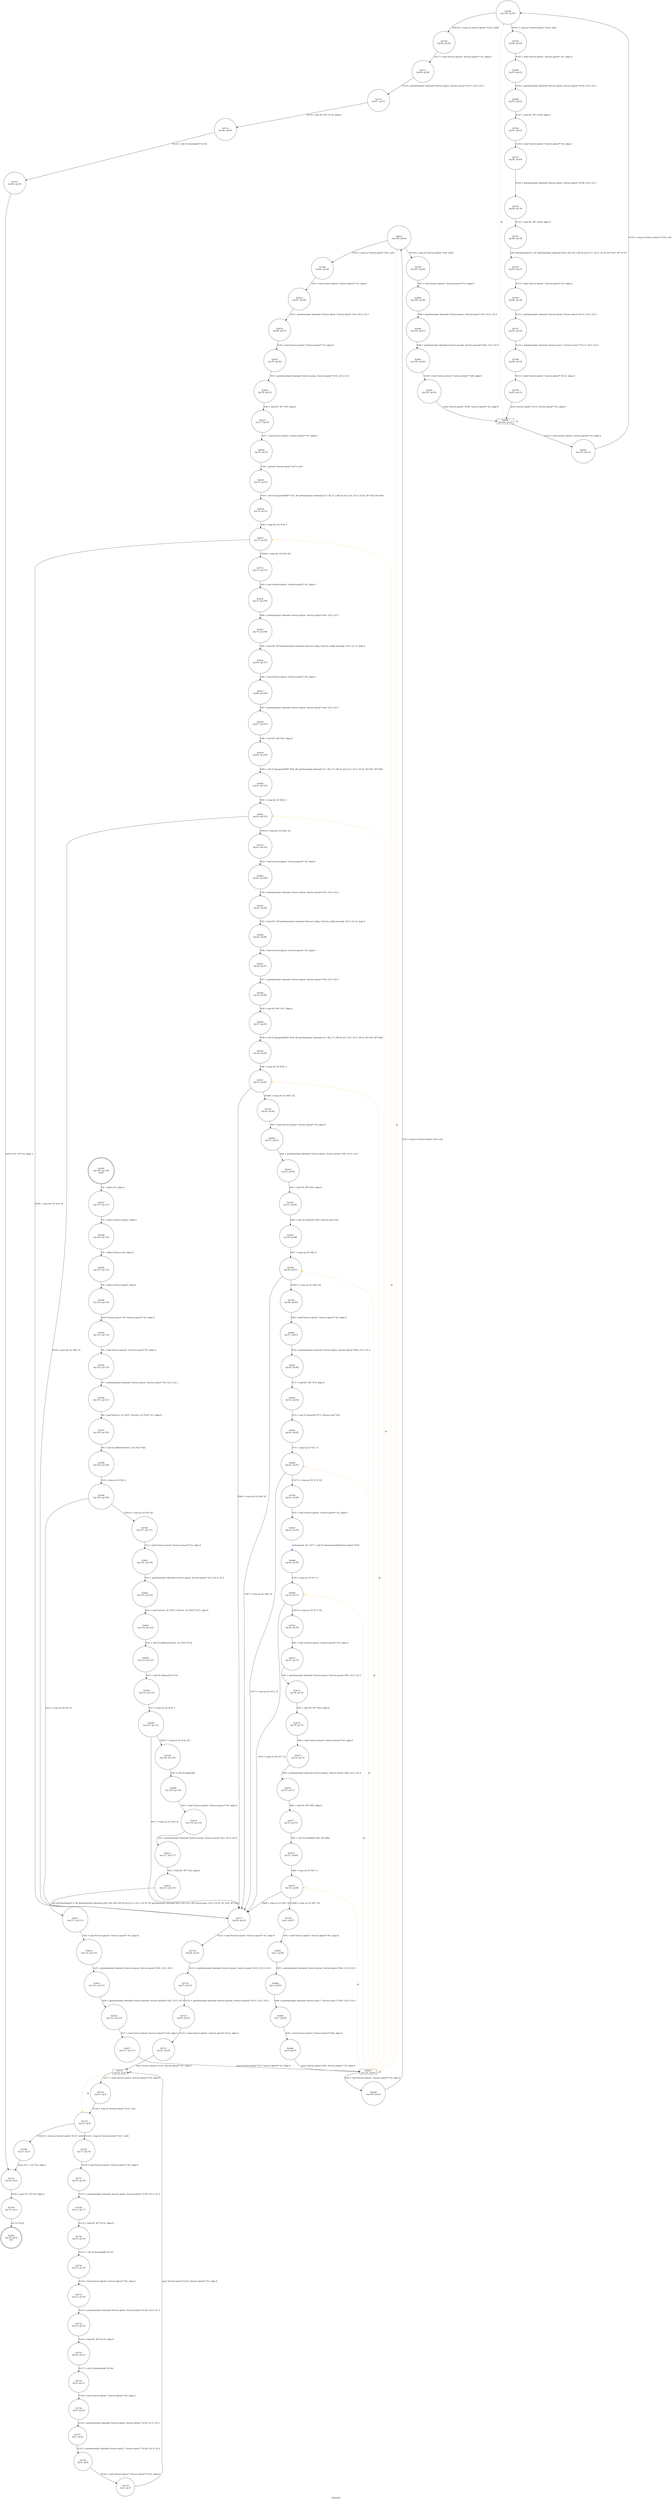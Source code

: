 digraph linkspool {
label="linkspool"
3584 [label="N3584\n(rp:18, ep:0)\nexit", shape="doublecircle"]
3585 [label="N3585\n(rp:138, ep:138)\nentry", shape="doublecircle"]
3585 -> 3587 [label="%2 = alloca i32, align 4"]
3587 [label="N3587\n(rp:137, ep:137)", shape="circle"]
3587 -> 3588 [label="%3 = alloca %struct.queue*, align 8"]
3588 [label="N3588\n(rp:136, ep:136)", shape="circle"]
3588 -> 3589 [label="%4 = alloca %struct.stat, align 8"]
3589 [label="N3589\n(rp:135, ep:135)", shape="circle"]
3589 -> 3590 [label="%5 = alloca %struct.qitem*, align 8"]
3590 [label="N3590\n(rp:134, ep:134)", shape="circle"]
3590 -> 3594 [label="store %struct.queue* %0, %struct.queue** %3, align 8"]
3594 [label="N3594\n(rp:133, ep:133)", shape="circle"]
3594 -> 3595 [label="%6 = load %struct.queue*, %struct.queue** %3, align 8"]
3595 [label="N3595\n(rp:132, ep:132)", shape="circle"]
3595 -> 3596 [label="%7 = getelementptr inbounds %struct.queue, %struct.queue* %6, i32 0, i32 2"]
3596 [label="N3596\n(rp:131, ep:131)", shape="circle"]
3596 -> 3597 [label="%8 = load %struct._IO_FILE*, %struct._IO_FILE** %7, align 8"]
3597 [label="N3597\n(rp:130, ep:130)", shape="circle"]
3597 -> 3598 [label="%9 = call i32 @fflush(%struct._IO_FILE* %8)"]
3598 [label="N3598\n(rp:129, ep:129)", shape="circle"]
3598 -> 3599 [label="%10 = icmp ne i32 %9, 0"]
3599 [label="N3599\n(rp:128, ep:128)", shape="circle"]
3599 -> 3746 [label="[!(%10 = icmp ne i32 %9, 0)]"]
3599 -> 3717 [label="[%10 = icmp ne i32 %9, 0]"]
3601 [label="N3601\n(rp:126, ep:126)", shape="circle"]
3601 -> 3602 [label="%13 = getelementptr inbounds %struct.queue, %struct.queue* %12, i32 0, i32 2"]
3602 [label="N3602\n(rp:125, ep:125)", shape="circle"]
3602 -> 3603 [label="%14 = load %struct._IO_FILE*, %struct._IO_FILE** %13, align 8"]
3603 [label="N3603\n(rp:124, ep:124)", shape="circle"]
3603 -> 3604 [label="%15 = call i32 @fileno(%struct._IO_FILE* %14)"]
3604 [label="N3604\n(rp:123, ep:123)", shape="circle"]
3604 -> 3605 [label="%16 = call i32 @fsync(i32 %15)"]
3605 [label="N3605\n(rp:122, ep:122)", shape="circle"]
3605 -> 3606 [label="%17 = icmp ne i32 %16, 0"]
3606 [label="N3606\n(rp:121, ep:121)", shape="circle"]
3606 -> 3748 [label="[!(%17 = icmp ne i32 %16, 0)]"]
3606 -> 3717 [label="[%17 = icmp ne i32 %16, 0]"]
3609 [label="N3609\n(rp:119, ep:119)", shape="circle"]
3609 -> 3610 [label="%21 = load %struct.queue*, %struct.queue** %3, align 8"]
3610 [label="N3610\n(rp:118, ep:118)", shape="circle"]
3610 -> 3611 [label="%22 = getelementptr inbounds %struct.queue, %struct.queue* %21, i32 0, i32 4"]
3611 [label="N3611\n(rp:117, ep:117)", shape="circle"]
3611 -> 3612 [label="%23 = load i8*, i8** %22, align 8"]
3612 [label="N3612\n(rp:116, ep:116)", shape="circle"]
3612 -> 3613 [label="call void @syslog(i32 6, i8* getelementptr inbounds ([48 x i8], [48 x i8]* @.str.4.213, i32 0, i32 0), i8* getelementptr inbounds ([50 x i8], [50 x i8]* @username, i32 0, i32 0), i32 %20, i8* %23)"]
3613 [label="N3613\n(rp:115, ep:115)", shape="circle"]
3613 -> 3614 [label="%24 = load %struct.queue*, %struct.queue** %3, align 8"]
3614 [label="N3614\n(rp:114, ep:114)", shape="circle"]
3614 -> 3615 [label="%25 = getelementptr inbounds %struct.queue, %struct.queue* %24, i32 0, i32 0"]
3615 [label="N3615\n(rp:113, ep:113)", shape="circle"]
3615 -> 3616 [label="%26 = getelementptr inbounds %struct.queueh, %struct.queueh* %25, i32 0, i32 0"]
3616 [label="N3616\n(rp:112, ep:112)", shape="circle"]
3616 -> 3617 [label="%27 = load %struct.qitem*, %struct.qitem** %26, align 8"]
3617 [label="N3617\n(rp:111, ep:111)", shape="circle"]
3617 -> 3619 [label="store %struct.qitem* %27, %struct.qitem** %5, align 8"]
3619 [label="N3619\n(rp:110, ep:62)", shape="box"]
3619 -> 3620 [label="%29 = load %struct.qitem*, %struct.qitem** %5, align 8"]
3619 -> 3619 [label="@", style="dashed", color="orange"]
3619 -> 3664 [label="@", style="dashed", color="orange"]
3619 -> 3651 [label="@", style="dashed", color="orange"]
3619 -> 3621 [label="@", style="dashed", color="orange"]
3619 -> 3669 [label="@", style="dashed", color="orange"]
3619 -> 3641 [label="@", style="dashed", color="orange"]
3619 -> 3658 [label="@", style="dashed", color="orange"]
3619 -> 3631 [label="@", style="dashed", color="orange"]
3619 -> 3679 [label="@", style="dashed", color="orange"]
3620 [label="N3620\n(rp:109, ep:61)", shape="circle"]
3620 -> 3621 [label="%30 = icmp ne %struct.qitem* %29, null"]
3621 [label="N3621\n(rp:108, ep:60)", shape="circle"]
3621 -> 3749 [label="[%30 = icmp ne %struct.qitem* %29, null]"]
3621 -> 3750 [label="[!(%30 = icmp ne %struct.qitem* %29, null)]"]
3623 [label="N3623\n(rp:81, ep:58)", shape="circle"]
3623 -> 3624 [label="%33 = getelementptr inbounds %struct.qitem, %struct.qitem* %32, i32 0, i32 5"]
3624 [label="N3624\n(rp:80, ep:57)", shape="circle"]
3624 -> 3625 [label="%34 = load %struct.queue*, %struct.queue** %3, align 8"]
3625 [label="N3625\n(rp:79, ep:56)", shape="circle"]
3625 -> 3626 [label="%35 = getelementptr inbounds %struct.queue, %struct.queue* %34, i32 0, i32 1"]
3626 [label="N3626\n(rp:78, ep:55)", shape="circle"]
3626 -> 3627 [label="%36 = load i8*, i8** %35, align 8"]
3627 [label="N3627\n(rp:77, ep:54)", shape="circle"]
3627 -> 3628 [label="%37 = load %struct.qitem*, %struct.qitem** %5, align 8"]
3628 [label="N3628\n(rp:76, ep:53)", shape="circle"]
3628 -> 3629 [label="%38 = ptrtoint %struct.qitem* %37 to i64"]
3629 [label="N3629\n(rp:75, ep:52)", shape="circle"]
3629 -> 3630 [label="%39 = call i32 @asprintf(i8** %33, i8* getelementptr inbounds ([7 x i8], [7 x i8]* @.str.5.214, i32 0, i32 0), i8* %36, i64 %38)"]
3630 [label="N3630\n(rp:74, ep:51)", shape="circle"]
3630 -> 3631 [label="%40 = icmp sle i32 %39, 0"]
3631 [label="N3631\n(rp:73, ep:50)", shape="circle"]
3631 -> 3752 [label="[!(%40 = icmp sle i32 %39, 0)]"]
3631 -> 3717 [label="[%40 = icmp sle i32 %39, 0]"]
3634 [label="N3634\n(rp:71, ep:109)", shape="circle"]
3634 -> 3635 [label="%44 = getelementptr inbounds %struct.qitem, %struct.qitem* %43, i32 0, i32 3"]
3635 [label="N3635\n(rp:70, ep:108)", shape="circle"]
3635 -> 3636 [label="%45 = load i8*, i8** getelementptr inbounds (%struct.config, %struct.config* @config, i32 0, i32 3), align 8"]
3636 [label="N3636\n(rp:69, ep:107)", shape="circle"]
3636 -> 3637 [label="%46 = load %struct.qitem*, %struct.qitem** %5, align 8"]
3637 [label="N3637\n(rp:68, ep:106)", shape="circle"]
3637 -> 3638 [label="%47 = getelementptr inbounds %struct.qitem, %struct.qitem* %46, i32 0, i32 5"]
3638 [label="N3638\n(rp:67, ep:105)", shape="circle"]
3638 -> 3639 [label="%48 = load i8*, i8** %47, align 8"]
3639 [label="N3639\n(rp:66, ep:104)", shape="circle"]
3639 -> 3640 [label="%49 = call i32 @asprintf(i8** %44, i8* getelementptr inbounds ([7 x i8], [7 x i8]* @.str.6.215, i32 0, i32 0), i8* %45, i8* %48)"]
3640 [label="N3640\n(rp:65, ep:103)", shape="circle"]
3640 -> 3641 [label="%50 = icmp sle i32 %49, 0"]
3641 [label="N3641\n(rp:64, ep:102)", shape="circle"]
3641 -> 3754 [label="[!(%50 = icmp sle i32 %49, 0)]"]
3641 -> 3717 [label="[%50 = icmp sle i32 %49, 0]"]
3644 [label="N3644\n(rp:62, ep:100)", shape="circle"]
3644 -> 3645 [label="%54 = getelementptr inbounds %struct.qitem, %struct.qitem* %53, i32 0, i32 4"]
3645 [label="N3645\n(rp:61, ep:99)", shape="circle"]
3645 -> 3646 [label="%55 = load i8*, i8** getelementptr inbounds (%struct.config, %struct.config* @config, i32 0, i32 3), align 8"]
3646 [label="N3646\n(rp:60, ep:98)", shape="circle"]
3646 -> 3647 [label="%56 = load %struct.qitem*, %struct.qitem** %5, align 8"]
3647 [label="N3647\n(rp:59, ep:97)", shape="circle"]
3647 -> 3648 [label="%57 = getelementptr inbounds %struct.qitem, %struct.qitem* %56, i32 0, i32 5"]
3648 [label="N3648\n(rp:58, ep:96)", shape="circle"]
3648 -> 3649 [label="%58 = load i8*, i8** %57, align 8"]
3649 [label="N3649\n(rp:57, ep:95)", shape="circle"]
3649 -> 3650 [label="%59 = call i32 @asprintf(i8** %54, i8* getelementptr inbounds ([7 x i8], [7 x i8]* @.str.7.216, i32 0, i32 0), i8* %55, i8* %58)"]
3650 [label="N3650\n(rp:56, ep:94)", shape="circle"]
3650 -> 3651 [label="%60 = icmp sle i32 %59, 0"]
3651 [label="N3651\n(rp:55, ep:93)", shape="circle"]
3651 -> 3756 [label="[!(%60 = icmp sle i32 %59, 0)]"]
3651 -> 3717 [label="[%60 = icmp sle i32 %59, 0]"]
3654 [label="N3654\n(rp:53, ep:91)", shape="circle"]
3654 -> 3655 [label="%64 = getelementptr inbounds %struct.qitem, %struct.qitem* %63, i32 0, i32 3"]
3655 [label="N3655\n(rp:52, ep:90)", shape="circle"]
3655 -> 3656 [label="%65 = load i8*, i8** %64, align 8"]
3656 [label="N3656\n(rp:51, ep:89)", shape="circle"]
3656 -> 3657 [label="%66 = call i32 @stat(i8* %65, %struct.stat* %4)"]
3657 [label="N3657\n(rp:50, ep:88)", shape="circle"]
3657 -> 3658 [label="%67 = icmp eq i32 %66, 0"]
3658 [label="N3658\n(rp:49, ep:87)", shape="circle"]
3658 -> 3758 [label="[!(%67 = icmp eq i32 %66, 0)]"]
3658 -> 3717 [label="[%67 = icmp eq i32 %66, 0]"]
3660 [label="N3660\n(rp:47, ep:85)", shape="circle"]
3660 -> 3661 [label="%70 = getelementptr inbounds %struct.qitem, %struct.qitem* %69, i32 0, i32 4"]
3661 [label="N3661\n(rp:46, ep:84)", shape="circle"]
3661 -> 3662 [label="%71 = load i8*, i8** %70, align 8"]
3662 [label="N3662\n(rp:45, ep:83)", shape="circle"]
3662 -> 3663 [label="%72 = call i32 @stat(i8* %71, %struct.stat* %4)"]
3663 [label="N3663\n(rp:44, ep:82)", shape="circle"]
3663 -> 3664 [label="%73 = icmp eq i32 %72, 0"]
3664 [label="N3664\n(rp:43, ep:81)", shape="circle"]
3664 -> 3760 [label="[!(%73 = icmp eq i32 %72, 0)]"]
3664 -> 3717 [label="[%73 = icmp eq i32 %72, 0]"]
3667 [label="N3667\n(rp:41, ep:79)", shape="circle"]
3667 -> 3668 [label="writequeuef --@-- %77 = call i32 @writequeuef(%struct.qitem* %76)", style="dashed", color="blue"]
3668 [label="N3668\n(rp:40, ep:78)", shape="circle"]
3668 -> 3669 [label="%78 = icmp ne i32 %77, 0"]
3669 [label="N3669\n(rp:39, ep:77)", shape="circle"]
3669 -> 3762 [label="[!(%78 = icmp ne i32 %77, 0)]"]
3669 -> 3717 [label="[%78 = icmp ne i32 %77, 0]"]
3672 [label="N3672\n(rp:37, ep:75)", shape="circle"]
3672 -> 3673 [label="%82 = getelementptr inbounds %struct.queue, %struct.queue* %81, i32 0, i32 3"]
3673 [label="N3673\n(rp:36, ep:74)", shape="circle"]
3673 -> 3674 [label="%83 = load i8*, i8** %82, align 8"]
3674 [label="N3674\n(rp:35, ep:73)", shape="circle"]
3674 -> 3675 [label="%84 = load %struct.qitem*, %struct.qitem** %5, align 8"]
3675 [label="N3675\n(rp:34, ep:72)", shape="circle"]
3675 -> 3676 [label="%85 = getelementptr inbounds %struct.qitem, %struct.qitem* %84, i32 0, i32 4"]
3676 [label="N3676\n(rp:33, ep:71)", shape="circle"]
3676 -> 3677 [label="%86 = load i8*, i8** %85, align 8"]
3677 [label="N3677\n(rp:32, ep:70)", shape="circle"]
3677 -> 3678 [label="%87 = call i32 @link(i8* %83, i8* %86)"]
3678 [label="N3678\n(rp:31, ep:69)", shape="circle"]
3678 -> 3679 [label="%88 = icmp ne i32 %87, 0"]
3679 [label="N3679\n(rp:30, ep:68)", shape="circle"]
3679 -> 3764 [label="[!(%88 = icmp ne i32 %87, 0)]"]
3679 -> 3717 [label="[%88 = icmp ne i32 %87, 0]"]
3683 [label="N3683\n(rp:3, ep:66)", shape="circle"]
3683 -> 3684 [label="%93 = getelementptr inbounds %struct.qitem, %struct.qitem* %92, i32 0, i32 0"]
3684 [label="N3684\n(rp:2, ep:65)", shape="circle"]
3684 -> 3685 [label="%94 = getelementptr inbounds %struct.anon.7, %struct.anon.7* %93, i32 0, i32 0"]
3685 [label="N3685\n(rp:1, ep:64)", shape="circle"]
3685 -> 3686 [label="%95 = load %struct.qitem*, %struct.qitem** %94, align 8"]
3686 [label="N3686\n(rp:0, ep:63)", shape="circle"]
3686 -> 3619 [label="store %struct.qitem* %95, %struct.qitem** %5, align 8"]
3689 [label="N3689\n(rp:106, ep:48)", shape="circle"]
3689 -> 3690 [label="%98 = getelementptr inbounds %struct.queue, %struct.queue* %97, i32 0, i32 0"]
3690 [label="N3690\n(rp:105, ep:47)", shape="circle"]
3690 -> 3691 [label="%99 = getelementptr inbounds %struct.queueh, %struct.queueh* %98, i32 0, i32 0"]
3691 [label="N3691\n(rp:104, ep:46)", shape="circle"]
3691 -> 3692 [label="%100 = load %struct.qitem*, %struct.qitem** %99, align 8"]
3692 [label="N3692\n(rp:103, ep:45)", shape="circle"]
3692 -> 3694 [label="store %struct.qitem* %100, %struct.qitem** %5, align 8"]
3694 [label="N3694\n(rp:102, ep:32)", shape="box"]
3694 -> 3695 [label="%102 = load %struct.qitem*, %struct.qitem** %5, align 8"]
3694 -> 3694 [label="@", style="dashed", color="orange"]
3694 -> 3696 [label="@", style="dashed", color="orange"]
3695 [label="N3695\n(rp:101, ep:31)", shape="circle"]
3695 -> 3696 [label="%103 = icmp ne %struct.qitem* %102, null"]
3696 [label="N3696\n(rp:100, ep:30)", shape="circle"]
3696 -> 3765 [label="[%103 = icmp ne %struct.qitem* %102, null]"]
3696 -> 3766 [label="[!(%103 = icmp ne %struct.qitem* %102, null)]"]
3698 [label="N3698\n(rp:93, ep:43)", shape="circle"]
3698 -> 3699 [label="%106 = getelementptr inbounds %struct.qitem, %struct.qitem* %105, i32 0, i32 2"]
3699 [label="N3699\n(rp:92, ep:42)", shape="circle"]
3699 -> 3700 [label="%107 = load i8*, i8** %106, align 8"]
3700 [label="N3700\n(rp:91, ep:41)", shape="circle"]
3700 -> 3701 [label="%108 = load %struct.qitem*, %struct.qitem** %5, align 8"]
3701 [label="N3701\n(rp:90, ep:40)", shape="circle"]
3701 -> 3702 [label="%109 = getelementptr inbounds %struct.qitem, %struct.qitem* %108, i32 0, i32 5"]
3702 [label="N3702\n(rp:89, ep:39)", shape="circle"]
3702 -> 3703 [label="%110 = load i8*, i8** %109, align 8"]
3703 [label="N3703\n(rp:88, ep:38)", shape="circle"]
3703 -> 3705 [label="call void @syslog(i32 6, i8* getelementptr inbounds ([26 x i8], [26 x i8]* @.str.8.217, i32 0, i32 0), i8* %107, i8* %110)"]
3705 [label="N3705\n(rp:87, ep:37)", shape="circle"]
3705 -> 3706 [label="%112 = load %struct.qitem*, %struct.qitem** %5, align 8"]
3706 [label="N3706\n(rp:86, ep:36)", shape="circle"]
3706 -> 3707 [label="%113 = getelementptr inbounds %struct.qitem, %struct.qitem* %112, i32 0, i32 0"]
3707 [label="N3707\n(rp:85, ep:35)", shape="circle"]
3707 -> 3708 [label="%114 = getelementptr inbounds %struct.anon.7, %struct.anon.7* %113, i32 0, i32 0"]
3708 [label="N3708\n(rp:84, ep:34)", shape="circle"]
3708 -> 3709 [label="%115 = load %struct.qitem*, %struct.qitem** %114, align 8"]
3709 [label="N3709\n(rp:83, ep:33)", shape="circle"]
3709 -> 3694 [label="store %struct.qitem* %115, %struct.qitem** %5, align 8"]
3712 [label="N3712\n(rp:98, ep:28)", shape="circle"]
3712 -> 3713 [label="%118 = getelementptr inbounds %struct.queue, %struct.queue* %117, i32 0, i32 3"]
3713 [label="N3713\n(rp:97, ep:27)", shape="circle"]
3713 -> 3714 [label="%119 = load i8*, i8** %118, align 8"]
3714 [label="N3714\n(rp:96, ep:26)", shape="circle"]
3714 -> 3715 [label="%120 = call i32 @unlink(i8* %119)"]
3715 [label="N3715\n(rp:95, ep:25)", shape="circle"]
3715 -> 3743 [label="store i32 0, i32* %2, align 4"]
3717 [label="N3717\n(rp:29, ep:24)", shape="circle"]
3717 -> 3718 [label="%122 = load %struct.queue*, %struct.queue** %3, align 8"]
3718 [label="N3718\n(rp:28, ep:23)", shape="circle"]
3718 -> 3719 [label="%123 = getelementptr inbounds %struct.queue, %struct.queue* %122, i32 0, i32 0"]
3719 [label="N3719\n(rp:27, ep:22)", shape="circle"]
3719 -> 3720 [label="%124 = getelementptr inbounds %struct.queueh, %struct.queueh* %123, i32 0, i32 0"]
3720 [label="N3720\n(rp:26, ep:21)", shape="circle"]
3720 -> 3721 [label="%125 = load %struct.qitem*, %struct.qitem** %124, align 8"]
3721 [label="N3721\n(rp:25, ep:20)", shape="circle"]
3721 -> 3723 [label="store %struct.qitem* %125, %struct.qitem** %5, align 8"]
3723 [label="N3723\n(rp:24, ep:6)", shape="box"]
3723 -> 3724 [label="%127 = load %struct.qitem*, %struct.qitem** %5, align 8"]
3723 -> 3723 [label="@", style="dashed", color="orange"]
3723 -> 3725 [label="@", style="dashed", color="orange"]
3724 [label="N3724\n(rp:23, ep:5)", shape="circle"]
3724 -> 3725 [label="%128 = icmp ne %struct.qitem* %127, null"]
3725 [label="N3725\n(rp:22, ep:4)", shape="circle"]
3725 -> 3767 [label="[%128 = icmp ne %struct.qitem* %127, null]"]
3725 -> 3768 [label="[!(%128 = icmp ne %struct.qitem* %127, null)]"]
3727 [label="N3727\n(rp:16, ep:18)", shape="circle"]
3727 -> 3728 [label="%131 = getelementptr inbounds %struct.qitem, %struct.qitem* %130, i32 0, i32 4"]
3728 [label="N3728\n(rp:15, ep:17)", shape="circle"]
3728 -> 3729 [label="%132 = load i8*, i8** %131, align 8"]
3729 [label="N3729\n(rp:14, ep:16)", shape="circle"]
3729 -> 3730 [label="%133 = call i32 @unlink(i8* %132)"]
3730 [label="N3730\n(rp:13, ep:15)", shape="circle"]
3730 -> 3731 [label="%134 = load %struct.qitem*, %struct.qitem** %5, align 8"]
3731 [label="N3731\n(rp:12, ep:14)", shape="circle"]
3731 -> 3732 [label="%135 = getelementptr inbounds %struct.qitem, %struct.qitem* %134, i32 0, i32 3"]
3732 [label="N3732\n(rp:11, ep:13)", shape="circle"]
3732 -> 3733 [label="%136 = load i8*, i8** %135, align 8"]
3733 [label="N3733\n(rp:10, ep:12)", shape="circle"]
3733 -> 3735 [label="%137 = call i32 @unlink(i8* %136)"]
3735 [label="N3735\n(rp:9, ep:11)", shape="circle"]
3735 -> 3736 [label="%139 = load %struct.qitem*, %struct.qitem** %5, align 8"]
3736 [label="N3736\n(rp:8, ep:10)", shape="circle"]
3736 -> 3737 [label="%140 = getelementptr inbounds %struct.qitem, %struct.qitem* %139, i32 0, i32 0"]
3737 [label="N3737\n(rp:7, ep:9)", shape="circle"]
3737 -> 3738 [label="%141 = getelementptr inbounds %struct.anon.7, %struct.anon.7* %140, i32 0, i32 0"]
3738 [label="N3738\n(rp:6, ep:8)", shape="circle"]
3738 -> 3739 [label="%142 = load %struct.qitem*, %struct.qitem** %141, align 8"]
3739 [label="N3739\n(rp:5, ep:7)", shape="circle"]
3739 -> 3723 [label="store %struct.qitem* %142, %struct.qitem** %5, align 8"]
3743 [label="N3743\n(rp:20, ep:2)", shape="circle"]
3743 -> 3744 [label="%145 = load i32, i32* %2, align 4"]
3744 [label="N3744\n(rp:19, ep:1)", shape="circle"]
3744 -> 3584 [label="ret i32 %145"]
3746 [label="N3746\n(rp:127, ep:127)", shape="circle"]
3746 -> 3601 [label="%12 = load %struct.queue*, %struct.queue** %3, align 8"]
3748 [label="N3748\n(rp:120, ep:120)", shape="circle"]
3748 -> 3609 [label="%20 = call i32 @getuid()"]
3749 [label="N3749\n(rp:82, ep:59)", shape="circle"]
3749 -> 3623 [label="%32 = load %struct.qitem*, %struct.qitem** %5, align 8"]
3750 [label="N3750\n(rp:107, ep:49)", shape="circle"]
3750 -> 3689 [label="%97 = load %struct.queue*, %struct.queue** %3, align 8"]
3752 [label="N3752\n(rp:72, ep:110)", shape="circle"]
3752 -> 3634 [label="%43 = load %struct.qitem*, %struct.qitem** %5, align 8"]
3754 [label="N3754\n(rp:63, ep:101)", shape="circle"]
3754 -> 3644 [label="%53 = load %struct.qitem*, %struct.qitem** %5, align 8"]
3756 [label="N3756\n(rp:54, ep:92)", shape="circle"]
3756 -> 3654 [label="%63 = load %struct.qitem*, %struct.qitem** %5, align 8"]
3758 [label="N3758\n(rp:48, ep:86)", shape="circle"]
3758 -> 3660 [label="%69 = load %struct.qitem*, %struct.qitem** %5, align 8"]
3760 [label="N3760\n(rp:42, ep:80)", shape="circle"]
3760 -> 3667 [label="%76 = load %struct.qitem*, %struct.qitem** %5, align 8"]
3762 [label="N3762\n(rp:38, ep:76)", shape="circle"]
3762 -> 3672 [label="%81 = load %struct.queue*, %struct.queue** %3, align 8"]
3764 [label="N3764\n(rp:4, ep:67)", shape="circle"]
3764 -> 3683 [label="%92 = load %struct.qitem*, %struct.qitem** %5, align 8"]
3765 [label="N3765\n(rp:94, ep:44)", shape="circle"]
3765 -> 3698 [label="%105 = load %struct.qitem*, %struct.qitem** %5, align 8"]
3766 [label="N3766\n(rp:99, ep:29)", shape="circle"]
3766 -> 3712 [label="%117 = load %struct.queue*, %struct.queue** %3, align 8"]
3767 [label="N3767\n(rp:17, ep:19)", shape="circle"]
3767 -> 3727 [label="%130 = load %struct.qitem*, %struct.qitem** %5, align 8"]
3768 [label="N3768\n(rp:21, ep:3)", shape="circle"]
3768 -> 3743 [label="store i32 -1, i32* %2, align 4"]
}
